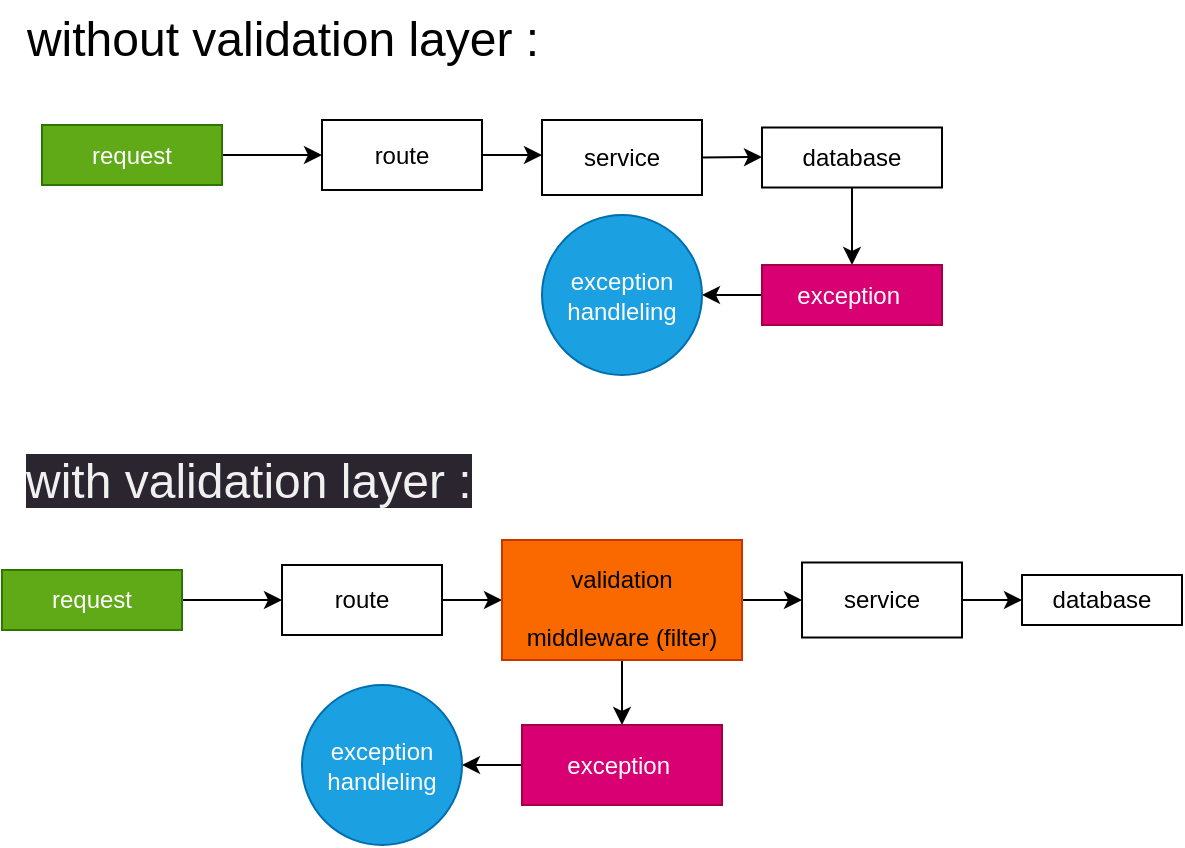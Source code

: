 <mxfile>
    <diagram id="2TBqVfmZETNVCz5P6tCG" name="Page-1">
        <mxGraphModel dx="728" dy="565" grid="1" gridSize="11" guides="1" tooltips="1" connect="1" arrows="1" fold="1" page="1" pageScale="1" pageWidth="850" pageHeight="1100" math="0" shadow="0">
            <root>
                <mxCell id="0"/>
                <mxCell id="1" parent="0"/>
                <mxCell id="4" style="edgeStyle=none;html=1;" parent="1" source="3" edge="1">
                    <mxGeometry relative="1" as="geometry">
                        <mxPoint x="270" y="121.5" as="targetPoint"/>
                    </mxGeometry>
                </mxCell>
                <mxCell id="3" value="request" style="whiteSpace=wrap;html=1;fillColor=#60a917;fontColor=#ffffff;strokeColor=#2D7600;" parent="1" vertex="1">
                    <mxGeometry x="130" y="106.5" width="90" height="30" as="geometry"/>
                </mxCell>
                <mxCell id="6" style="edgeStyle=none;html=1;exitX=1;exitY=0.5;exitDx=0;exitDy=0;" parent="1" source="5" edge="1">
                    <mxGeometry relative="1" as="geometry">
                        <mxPoint x="380" y="121.5" as="targetPoint"/>
                    </mxGeometry>
                </mxCell>
                <mxCell id="5" value="route" style="whiteSpace=wrap;html=1;" parent="1" vertex="1">
                    <mxGeometry x="270" y="104" width="80" height="35" as="geometry"/>
                </mxCell>
                <mxCell id="8" style="edgeStyle=none;html=1;exitX=1;exitY=0.5;exitDx=0;exitDy=0;" parent="1" source="7" edge="1">
                    <mxGeometry relative="1" as="geometry">
                        <mxPoint x="490" y="122.5" as="targetPoint"/>
                    </mxGeometry>
                </mxCell>
                <mxCell id="7" value="service" style="whiteSpace=wrap;html=1;" parent="1" vertex="1">
                    <mxGeometry x="380" y="104" width="80" height="37.5" as="geometry"/>
                </mxCell>
                <mxCell id="10" style="edgeStyle=none;html=1;exitX=0.5;exitY=1;exitDx=0;exitDy=0;" parent="1" source="9" edge="1">
                    <mxGeometry relative="1" as="geometry">
                        <mxPoint x="535" y="176.5" as="targetPoint"/>
                    </mxGeometry>
                </mxCell>
                <mxCell id="9" value="database" style="whiteSpace=wrap;html=1;" parent="1" vertex="1">
                    <mxGeometry x="490" y="107.75" width="90" height="30" as="geometry"/>
                </mxCell>
                <mxCell id="12" style="edgeStyle=none;html=1;exitX=0;exitY=0.5;exitDx=0;exitDy=0;" parent="1" source="11" edge="1">
                    <mxGeometry relative="1" as="geometry">
                        <mxPoint x="460" y="191.5" as="targetPoint"/>
                    </mxGeometry>
                </mxCell>
                <mxCell id="11" value="exception&amp;nbsp;&lt;br&gt;" style="whiteSpace=wrap;html=1;fillColor=#d80073;fontColor=#ffffff;strokeColor=#A50040;" parent="1" vertex="1">
                    <mxGeometry x="490" y="176.5" width="90" height="30" as="geometry"/>
                </mxCell>
                <mxCell id="13" value="exception&lt;br&gt;handleling" style="ellipse;whiteSpace=wrap;html=1;fillColor=#1ba1e2;fontColor=#ffffff;strokeColor=#006EAF;" parent="1" vertex="1">
                    <mxGeometry x="380" y="151.5" width="80" height="80" as="geometry"/>
                </mxCell>
                <mxCell id="14" value="&lt;font style=&quot;font-size: 24px;&quot;&gt;without validation layer :&lt;br&gt;&lt;/font&gt;" style="text;html=1;align=center;verticalAlign=middle;resizable=0;points=[];autosize=1;strokeColor=none;fillColor=none;" parent="1" vertex="1">
                    <mxGeometry x="110" y="44" width="280" height="40" as="geometry"/>
                </mxCell>
                <mxCell id="15" value="&lt;span style=&quot;color: rgb(240, 240, 240); font-family: Helvetica; font-size: 24px; font-style: normal; font-variant-ligatures: normal; font-variant-caps: normal; font-weight: 400; letter-spacing: normal; orphans: 2; text-align: center; text-indent: 0px; text-transform: none; widows: 2; word-spacing: 0px; -webkit-text-stroke-width: 0px; background-color: rgb(42, 37, 47); text-decoration-thickness: initial; text-decoration-style: initial; text-decoration-color: initial; float: none; display: inline !important;&quot;&gt;with validation layer :&lt;/span&gt;" style="text;whiteSpace=wrap;html=1;fontSize=24;" parent="1" vertex="1">
                    <mxGeometry x="120" y="264" width="290" height="50" as="geometry"/>
                </mxCell>
                <mxCell id="16" style="edgeStyle=none;html=1;" parent="1" source="17" edge="1">
                    <mxGeometry relative="1" as="geometry">
                        <mxPoint x="250" y="344" as="targetPoint"/>
                    </mxGeometry>
                </mxCell>
                <mxCell id="17" value="request" style="whiteSpace=wrap;html=1;fillColor=#60a917;fontColor=#ffffff;strokeColor=#2D7600;" parent="1" vertex="1">
                    <mxGeometry x="110" y="329" width="90" height="30" as="geometry"/>
                </mxCell>
                <mxCell id="18" style="edgeStyle=none;html=1;exitX=1;exitY=0.5;exitDx=0;exitDy=0;" parent="1" source="19" edge="1">
                    <mxGeometry relative="1" as="geometry">
                        <mxPoint x="360" y="344" as="targetPoint"/>
                    </mxGeometry>
                </mxCell>
                <mxCell id="19" value="route" style="whiteSpace=wrap;html=1;" parent="1" vertex="1">
                    <mxGeometry x="250" y="326.5" width="80" height="35" as="geometry"/>
                </mxCell>
                <mxCell id="33" style="edgeStyle=none;html=1;exitX=1;exitY=0.5;exitDx=0;exitDy=0;entryX=0;entryY=0.5;entryDx=0;entryDy=0;fontSize=12;" parent="1" source="21" target="23" edge="1">
                    <mxGeometry relative="1" as="geometry"/>
                </mxCell>
                <mxCell id="21" value="service" style="whiteSpace=wrap;html=1;" parent="1" vertex="1">
                    <mxGeometry x="510" y="325.25" width="80" height="37.5" as="geometry"/>
                </mxCell>
                <mxCell id="23" value="database" style="whiteSpace=wrap;html=1;" parent="1" vertex="1">
                    <mxGeometry x="620" y="331.5" width="80" height="25" as="geometry"/>
                </mxCell>
                <mxCell id="31" style="edgeStyle=none;html=1;exitX=0;exitY=0.5;exitDx=0;exitDy=0;fontSize=12;" parent="1" source="25" target="26" edge="1">
                    <mxGeometry relative="1" as="geometry"/>
                </mxCell>
                <mxCell id="25" value="exception&amp;nbsp;&lt;br&gt;" style="whiteSpace=wrap;html=1;fillColor=#d80073;fontColor=#ffffff;strokeColor=#A50040;" parent="1" vertex="1">
                    <mxGeometry x="370" y="406.5" width="100" height="40" as="geometry"/>
                </mxCell>
                <mxCell id="26" value="exception&lt;br&gt;handleling" style="ellipse;whiteSpace=wrap;html=1;fillColor=#1ba1e2;fontColor=#ffffff;strokeColor=#006EAF;" parent="1" vertex="1">
                    <mxGeometry x="260" y="386.5" width="80" height="80" as="geometry"/>
                </mxCell>
                <mxCell id="30" style="edgeStyle=none;html=1;exitX=0.5;exitY=1;exitDx=0;exitDy=0;entryX=0.5;entryY=0;entryDx=0;entryDy=0;fontSize=12;" parent="1" source="27" target="25" edge="1">
                    <mxGeometry relative="1" as="geometry"/>
                </mxCell>
                <mxCell id="32" style="edgeStyle=none;html=1;exitX=1;exitY=0.5;exitDx=0;exitDy=0;entryX=0;entryY=0.5;entryDx=0;entryDy=0;fontSize=12;" parent="1" source="27" target="21" edge="1">
                    <mxGeometry relative="1" as="geometry"/>
                </mxCell>
                <mxCell id="27" value="&lt;font style=&quot;font-size: 12px;&quot;&gt;validation&lt;br&gt;middleware (filter)&lt;/font&gt;" style="whiteSpace=wrap;html=1;fontSize=24;fillColor=#fa6800;strokeColor=#C73500;fontColor=#000000;" parent="1" vertex="1">
                    <mxGeometry x="360" y="314" width="120" height="60" as="geometry"/>
                </mxCell>
            </root>
        </mxGraphModel>
    </diagram>
</mxfile>